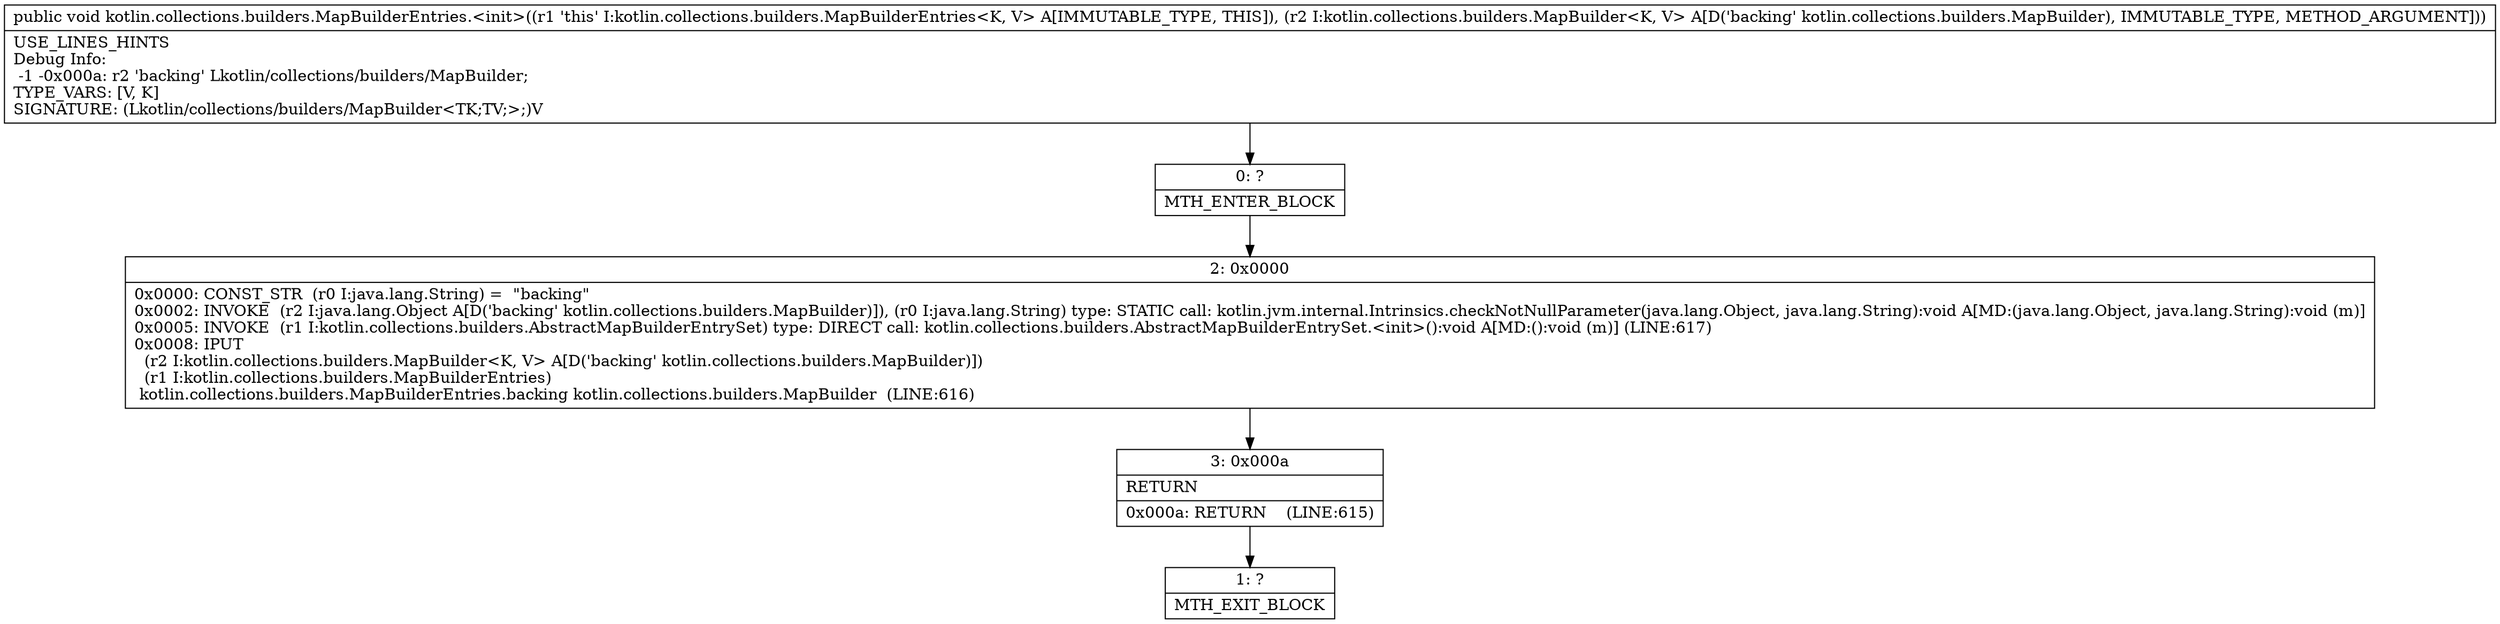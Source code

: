digraph "CFG forkotlin.collections.builders.MapBuilderEntries.\<init\>(Lkotlin\/collections\/builders\/MapBuilder;)V" {
Node_0 [shape=record,label="{0\:\ ?|MTH_ENTER_BLOCK\l}"];
Node_2 [shape=record,label="{2\:\ 0x0000|0x0000: CONST_STR  (r0 I:java.lang.String) =  \"backing\" \l0x0002: INVOKE  (r2 I:java.lang.Object A[D('backing' kotlin.collections.builders.MapBuilder)]), (r0 I:java.lang.String) type: STATIC call: kotlin.jvm.internal.Intrinsics.checkNotNullParameter(java.lang.Object, java.lang.String):void A[MD:(java.lang.Object, java.lang.String):void (m)]\l0x0005: INVOKE  (r1 I:kotlin.collections.builders.AbstractMapBuilderEntrySet) type: DIRECT call: kotlin.collections.builders.AbstractMapBuilderEntrySet.\<init\>():void A[MD:():void (m)] (LINE:617)\l0x0008: IPUT  \l  (r2 I:kotlin.collections.builders.MapBuilder\<K, V\> A[D('backing' kotlin.collections.builders.MapBuilder)])\l  (r1 I:kotlin.collections.builders.MapBuilderEntries)\l kotlin.collections.builders.MapBuilderEntries.backing kotlin.collections.builders.MapBuilder  (LINE:616)\l}"];
Node_3 [shape=record,label="{3\:\ 0x000a|RETURN\l|0x000a: RETURN    (LINE:615)\l}"];
Node_1 [shape=record,label="{1\:\ ?|MTH_EXIT_BLOCK\l}"];
MethodNode[shape=record,label="{public void kotlin.collections.builders.MapBuilderEntries.\<init\>((r1 'this' I:kotlin.collections.builders.MapBuilderEntries\<K, V\> A[IMMUTABLE_TYPE, THIS]), (r2 I:kotlin.collections.builders.MapBuilder\<K, V\> A[D('backing' kotlin.collections.builders.MapBuilder), IMMUTABLE_TYPE, METHOD_ARGUMENT]))  | USE_LINES_HINTS\lDebug Info:\l  \-1 \-0x000a: r2 'backing' Lkotlin\/collections\/builders\/MapBuilder;\lTYPE_VARS: [V, K]\lSIGNATURE: (Lkotlin\/collections\/builders\/MapBuilder\<TK;TV;\>;)V\l}"];
MethodNode -> Node_0;Node_0 -> Node_2;
Node_2 -> Node_3;
Node_3 -> Node_1;
}

